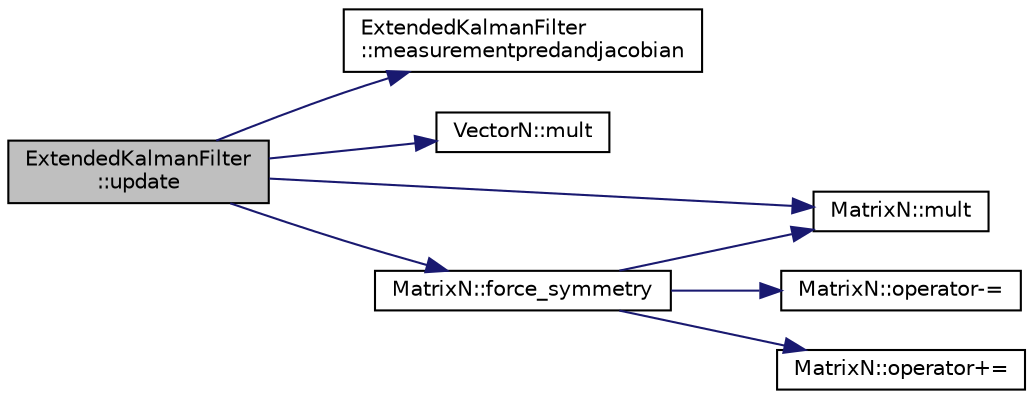 digraph "ExtendedKalmanFilter::update"
{
 // INTERACTIVE_SVG=YES
  edge [fontname="Helvetica",fontsize="10",labelfontname="Helvetica",labelfontsize="10"];
  node [fontname="Helvetica",fontsize="10",shape=record];
  rankdir="LR";
  Node1 [label="ExtendedKalmanFilter\l::update",height=0.2,width=0.4,color="black", fillcolor="grey75", style="filled", fontcolor="black"];
  Node1 -> Node2 [color="midnightblue",fontsize="10",style="solid",fontname="Helvetica"];
  Node2 [label="ExtendedKalmanFilter\l::measurementpredandjacobian",height=0.2,width=0.4,color="black", fillcolor="white", style="filled",URL="$classExtendedKalmanFilter.html#a0c93dda26282699cc9de0c31b2deef1b"];
  Node1 -> Node3 [color="midnightblue",fontsize="10",style="solid",fontname="Helvetica"];
  Node3 [label="VectorN::mult",height=0.2,width=0.4,color="black", fillcolor="white", style="filled",URL="$classVectorN.html#a2ca1b8b3d12bf2eccf14e3b845593f3f"];
  Node1 -> Node4 [color="midnightblue",fontsize="10",style="solid",fontname="Helvetica"];
  Node4 [label="MatrixN::mult",height=0.2,width=0.4,color="black", fillcolor="white", style="filled",URL="$classMatrixN.html#a5a3b5e494b9a73272cb586df16268649"];
  Node1 -> Node5 [color="midnightblue",fontsize="10",style="solid",fontname="Helvetica"];
  Node5 [label="MatrixN::force_symmetry",height=0.2,width=0.4,color="black", fillcolor="white", style="filled",URL="$classMatrixN.html#a95c8322ce69cff223a3f0fdd9db91420"];
  Node5 -> Node4 [color="midnightblue",fontsize="10",style="solid",fontname="Helvetica"];
  Node5 -> Node6 [color="midnightblue",fontsize="10",style="solid",fontname="Helvetica"];
  Node6 [label="MatrixN::operator-=",height=0.2,width=0.4,color="black", fillcolor="white", style="filled",URL="$classMatrixN.html#addf877589896a25b39f8818d864ec7b3"];
  Node5 -> Node7 [color="midnightblue",fontsize="10",style="solid",fontname="Helvetica"];
  Node7 [label="MatrixN::operator+=",height=0.2,width=0.4,color="black", fillcolor="white", style="filled",URL="$classMatrixN.html#a9ddfa9694b1764edd4c4c3ca6a5f1b1e"];
}
